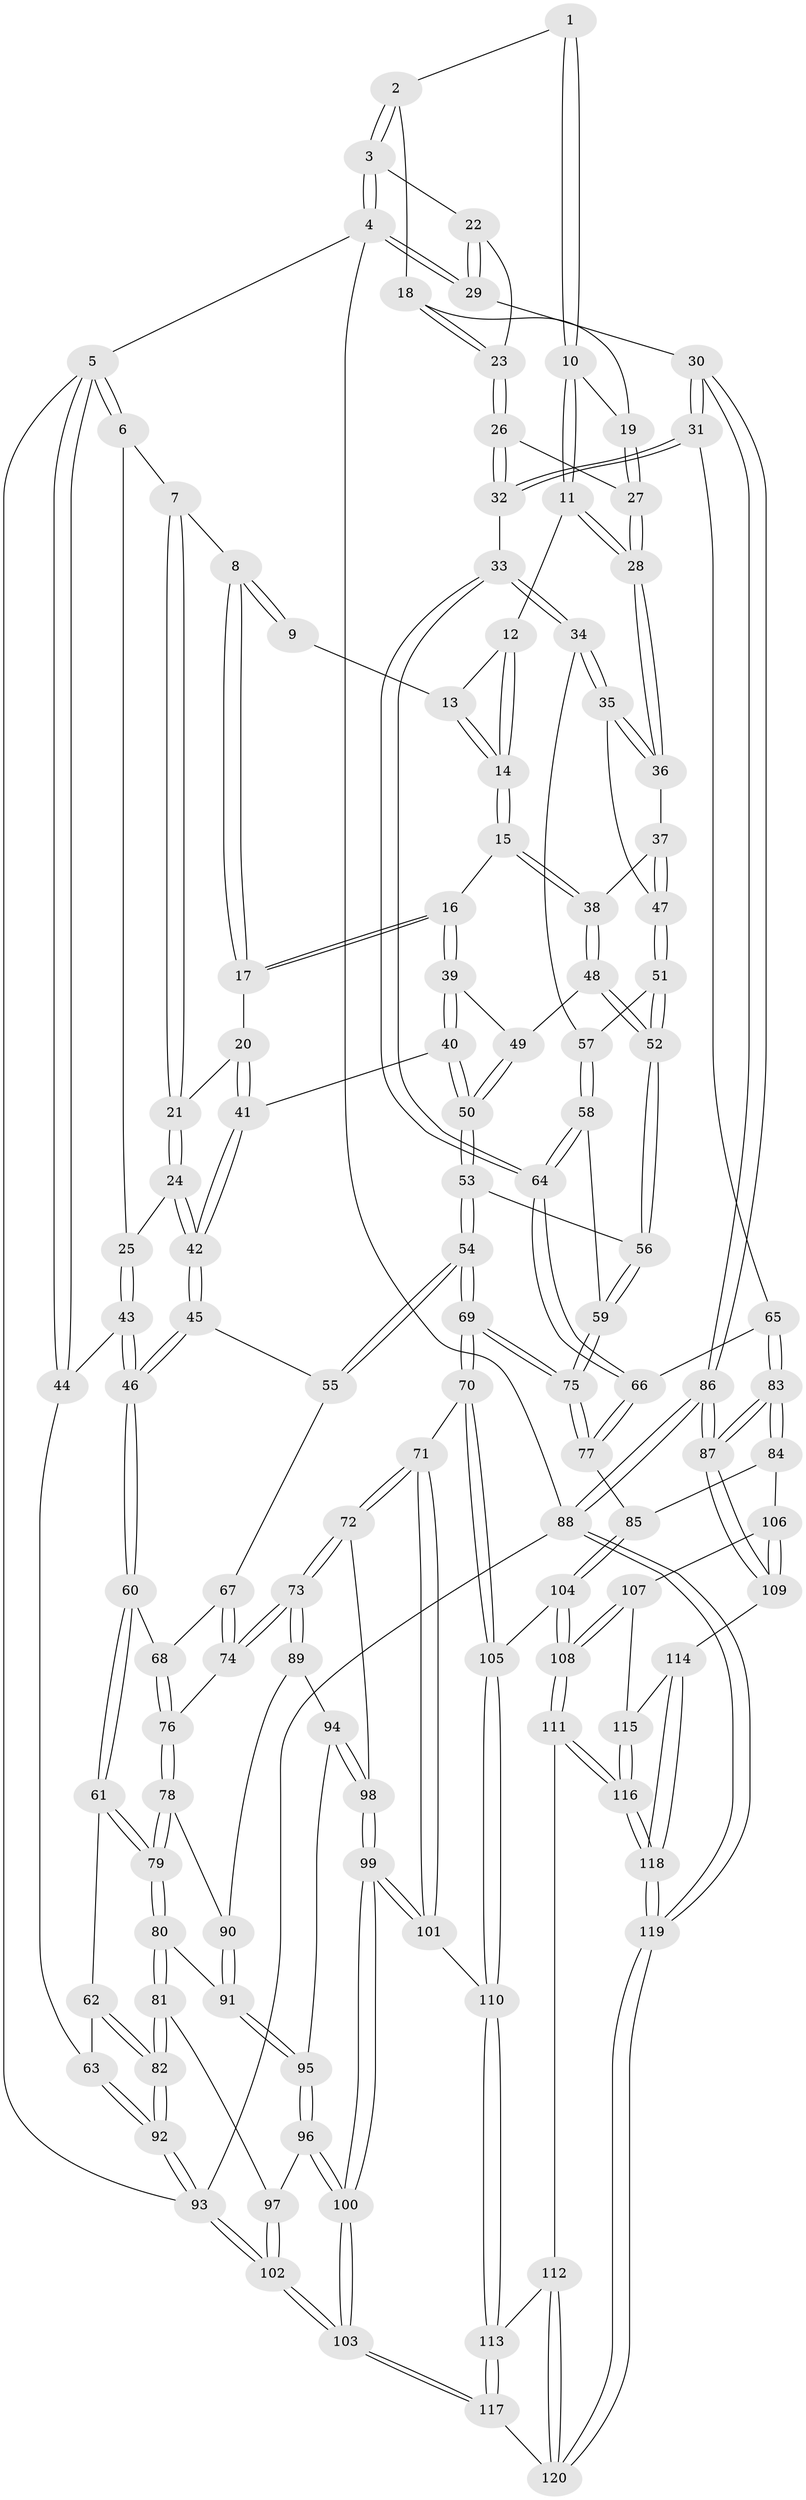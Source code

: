// coarse degree distribution, {2: 0.046511627906976744, 4: 0.11627906976744186, 3: 0.7790697674418605, 5: 0.05813953488372093}
// Generated by graph-tools (version 1.1) at 2025/54/03/04/25 22:54:27]
// undirected, 120 vertices, 297 edges
graph export_dot {
  node [color=gray90,style=filled];
  1 [pos="+0.6246870594268723+0"];
  2 [pos="+1+0"];
  3 [pos="+1+0"];
  4 [pos="+1+0"];
  5 [pos="+0+0"];
  6 [pos="+0+0"];
  7 [pos="+0.3158124572145421+0"];
  8 [pos="+0.46711563728017635+0"];
  9 [pos="+0.5457907804888047+0"];
  10 [pos="+0.7273634976995359+0.06256200371422789"];
  11 [pos="+0.6666511345243091+0.1495007455960133"];
  12 [pos="+0.6432441734270684+0.14797549978498034"];
  13 [pos="+0.5527971872475911+0"];
  14 [pos="+0.5794742168244+0.17173437376137193"];
  15 [pos="+0.5480710004410337+0.18608281010114858"];
  16 [pos="+0.49465703173336834+0.1845883152710819"];
  17 [pos="+0.43500574537291214+0.11652285159621871"];
  18 [pos="+0.8772576400572683+0"];
  19 [pos="+0.7415289543523843+0.06349656451131548"];
  20 [pos="+0.3038922309056809+0.15485344806037016"];
  21 [pos="+0.2749117532769667+0.15928978826124784"];
  22 [pos="+0.9387733551581431+0.10234814148959522"];
  23 [pos="+0.875954052361479+0.09534043828444097"];
  24 [pos="+0.23573883997021583+0.17647591842087884"];
  25 [pos="+0.2355765920013113+0.17647323738726578"];
  26 [pos="+0.860799397496534+0.12463531385876071"];
  27 [pos="+0.8298546769540281+0.12730388359980443"];
  28 [pos="+0.7248492438488098+0.20386906572486693"];
  29 [pos="+1+0.29965598882061195"];
  30 [pos="+1+0.3287993634293978"];
  31 [pos="+1+0.32290819915729735"];
  32 [pos="+0.9417329046809495+0.3135803613703015"];
  33 [pos="+0.8848014030725914+0.33277525317219653"];
  34 [pos="+0.8812188344924898+0.3316726353619825"];
  35 [pos="+0.7858516690478262+0.2815091220314811"];
  36 [pos="+0.7322165159232377+0.2255196864196496"];
  37 [pos="+0.6958437527316251+0.2561351268359832"];
  38 [pos="+0.612823236649262+0.29329916111436766"];
  39 [pos="+0.47615945283344796+0.23914999228880296"];
  40 [pos="+0.4293320779012715+0.30628501419094745"];
  41 [pos="+0.4046142108061825+0.3173821298196861"];
  42 [pos="+0.34405618177128444+0.3582025160235523"];
  43 [pos="+0.1786821444789478+0.20720958020887748"];
  44 [pos="+0+0"];
  45 [pos="+0.3231891935910876+0.4079377753317722"];
  46 [pos="+0.10087237262854896+0.39952170861145175"];
  47 [pos="+0.6614618610271701+0.36506682847814503"];
  48 [pos="+0.6145538573185982+0.3477594050734268"];
  49 [pos="+0.5253694682330167+0.3057913173417916"];
  50 [pos="+0.5351028303705216+0.4353934624200501"];
  51 [pos="+0.6385855266153284+0.3886443913614422"];
  52 [pos="+0.6258628365438199+0.38775885236189794"];
  53 [pos="+0.5429839454647383+0.44877519713007014"];
  54 [pos="+0.5166443474952521+0.507593050275911"];
  55 [pos="+0.3309301569944742+0.4226755718066876"];
  56 [pos="+0.5742236462584086+0.4266692745125263"];
  57 [pos="+0.6712089876520348+0.40756675692045985"];
  58 [pos="+0.7469011861451481+0.505038051515965"];
  59 [pos="+0.7125556265660796+0.5277721836170048"];
  60 [pos="+0.07476943139777983+0.4182475781019182"];
  61 [pos="+0.04837383202838701+0.4290261933284221"];
  62 [pos="+0.02965616618371299+0.4284923117443847"];
  63 [pos="+0+0.411556015723943"];
  64 [pos="+0.8032262942832692+0.5096450023471187"];
  65 [pos="+0.8595849478144686+0.5623118578562256"];
  66 [pos="+0.8204746329749941+0.5381042340360022"];
  67 [pos="+0.32859000590569026+0.4339153943645396"];
  68 [pos="+0.23757215632080791+0.5481918003480434"];
  69 [pos="+0.5371165463549107+0.6486545029592387"];
  70 [pos="+0.5316356039839701+0.6551009432278978"];
  71 [pos="+0.5057318583599996+0.6807278764738788"];
  72 [pos="+0.43731464342217197+0.6615600917381249"];
  73 [pos="+0.4086723208474278+0.645862491652244"];
  74 [pos="+0.3366023082898402+0.5882579030776484"];
  75 [pos="+0.5462711131533751+0.6476826669048484"];
  76 [pos="+0.25177953033697126+0.5883793599038698"];
  77 [pos="+0.7333997668187361+0.6974502809158711"];
  78 [pos="+0.231338048980286+0.6129155843543312"];
  79 [pos="+0.12915485841437027+0.6273413425695672"];
  80 [pos="+0.123850067387031+0.6462063500782007"];
  81 [pos="+0.0779349186993513+0.7033130463378539"];
  82 [pos="+0.030362906004118763+0.7292727361927098"];
  83 [pos="+1+0.6663286799453596"];
  84 [pos="+0.8105644639379967+0.7285235654457651"];
  85 [pos="+0.7524945663770312+0.7160845220158129"];
  86 [pos="+1+0.6927673279300162"];
  87 [pos="+1+0.6993874298499099"];
  88 [pos="+1+1"];
  89 [pos="+0.2556705348248841+0.6721839700320336"];
  90 [pos="+0.2343970093331029+0.6229570054940126"];
  91 [pos="+0.19436417644526058+0.705053757030502"];
  92 [pos="+0+0.9934265789292284"];
  93 [pos="+0+1"];
  94 [pos="+0.24957085050805583+0.7141094473990974"];
  95 [pos="+0.2107756918229896+0.724549035687915"];
  96 [pos="+0.20833474160055568+0.7289138483019078"];
  97 [pos="+0.16831296635028467+0.7652956931904906"];
  98 [pos="+0.27421303879718656+0.7313004604116758"];
  99 [pos="+0.31204041024147644+0.9194223513963563"];
  100 [pos="+0.29936086984878724+0.9456738307030795"];
  101 [pos="+0.5048952060305107+0.6855755536684233"];
  102 [pos="+0.16657509479805016+1"];
  103 [pos="+0.19697237311279642+1"];
  104 [pos="+0.7229316212711048+0.835082792545882"];
  105 [pos="+0.7079131495668325+0.8317415745477115"];
  106 [pos="+0.8233875835002774+0.7965168576046577"];
  107 [pos="+0.8048146469300502+0.8522064677372578"];
  108 [pos="+0.7383056531491115+0.8662918627440704"];
  109 [pos="+0.9509231552546084+0.8501598081155906"];
  110 [pos="+0.5696165006342262+0.845125716042068"];
  111 [pos="+0.7256042936816276+0.9143361816979577"];
  112 [pos="+0.719727171260247+0.9182858970022855"];
  113 [pos="+0.5780185505800592+0.9544339632587615"];
  114 [pos="+0.917110251913344+0.8864036799327475"];
  115 [pos="+0.8504131328566104+0.8816477666937838"];
  116 [pos="+0.7920229589361716+0.9562595607132763"];
  117 [pos="+0.4635192272465793+1"];
  118 [pos="+0.8880935883588651+1"];
  119 [pos="+0.9274406226698353+1"];
  120 [pos="+0.7314972531085427+1"];
  1 -- 2;
  1 -- 10;
  1 -- 10;
  2 -- 3;
  2 -- 3;
  2 -- 18;
  3 -- 4;
  3 -- 4;
  3 -- 22;
  4 -- 5;
  4 -- 29;
  4 -- 29;
  4 -- 88;
  5 -- 6;
  5 -- 6;
  5 -- 44;
  5 -- 44;
  5 -- 93;
  6 -- 7;
  6 -- 25;
  7 -- 8;
  7 -- 21;
  7 -- 21;
  8 -- 9;
  8 -- 9;
  8 -- 17;
  8 -- 17;
  9 -- 13;
  10 -- 11;
  10 -- 11;
  10 -- 19;
  11 -- 12;
  11 -- 28;
  11 -- 28;
  12 -- 13;
  12 -- 14;
  12 -- 14;
  13 -- 14;
  13 -- 14;
  14 -- 15;
  14 -- 15;
  15 -- 16;
  15 -- 38;
  15 -- 38;
  16 -- 17;
  16 -- 17;
  16 -- 39;
  16 -- 39;
  17 -- 20;
  18 -- 19;
  18 -- 23;
  18 -- 23;
  19 -- 27;
  19 -- 27;
  20 -- 21;
  20 -- 41;
  20 -- 41;
  21 -- 24;
  21 -- 24;
  22 -- 23;
  22 -- 29;
  22 -- 29;
  23 -- 26;
  23 -- 26;
  24 -- 25;
  24 -- 42;
  24 -- 42;
  25 -- 43;
  25 -- 43;
  26 -- 27;
  26 -- 32;
  26 -- 32;
  27 -- 28;
  27 -- 28;
  28 -- 36;
  28 -- 36;
  29 -- 30;
  30 -- 31;
  30 -- 31;
  30 -- 86;
  30 -- 86;
  31 -- 32;
  31 -- 32;
  31 -- 65;
  32 -- 33;
  33 -- 34;
  33 -- 34;
  33 -- 64;
  33 -- 64;
  34 -- 35;
  34 -- 35;
  34 -- 57;
  35 -- 36;
  35 -- 36;
  35 -- 47;
  36 -- 37;
  37 -- 38;
  37 -- 47;
  37 -- 47;
  38 -- 48;
  38 -- 48;
  39 -- 40;
  39 -- 40;
  39 -- 49;
  40 -- 41;
  40 -- 50;
  40 -- 50;
  41 -- 42;
  41 -- 42;
  42 -- 45;
  42 -- 45;
  43 -- 44;
  43 -- 46;
  43 -- 46;
  44 -- 63;
  45 -- 46;
  45 -- 46;
  45 -- 55;
  46 -- 60;
  46 -- 60;
  47 -- 51;
  47 -- 51;
  48 -- 49;
  48 -- 52;
  48 -- 52;
  49 -- 50;
  49 -- 50;
  50 -- 53;
  50 -- 53;
  51 -- 52;
  51 -- 52;
  51 -- 57;
  52 -- 56;
  52 -- 56;
  53 -- 54;
  53 -- 54;
  53 -- 56;
  54 -- 55;
  54 -- 55;
  54 -- 69;
  54 -- 69;
  55 -- 67;
  56 -- 59;
  56 -- 59;
  57 -- 58;
  57 -- 58;
  58 -- 59;
  58 -- 64;
  58 -- 64;
  59 -- 75;
  59 -- 75;
  60 -- 61;
  60 -- 61;
  60 -- 68;
  61 -- 62;
  61 -- 79;
  61 -- 79;
  62 -- 63;
  62 -- 82;
  62 -- 82;
  63 -- 92;
  63 -- 92;
  64 -- 66;
  64 -- 66;
  65 -- 66;
  65 -- 83;
  65 -- 83;
  66 -- 77;
  66 -- 77;
  67 -- 68;
  67 -- 74;
  67 -- 74;
  68 -- 76;
  68 -- 76;
  69 -- 70;
  69 -- 70;
  69 -- 75;
  69 -- 75;
  70 -- 71;
  70 -- 105;
  70 -- 105;
  71 -- 72;
  71 -- 72;
  71 -- 101;
  71 -- 101;
  72 -- 73;
  72 -- 73;
  72 -- 98;
  73 -- 74;
  73 -- 74;
  73 -- 89;
  73 -- 89;
  74 -- 76;
  75 -- 77;
  75 -- 77;
  76 -- 78;
  76 -- 78;
  77 -- 85;
  78 -- 79;
  78 -- 79;
  78 -- 90;
  79 -- 80;
  79 -- 80;
  80 -- 81;
  80 -- 81;
  80 -- 91;
  81 -- 82;
  81 -- 82;
  81 -- 97;
  82 -- 92;
  82 -- 92;
  83 -- 84;
  83 -- 84;
  83 -- 87;
  83 -- 87;
  84 -- 85;
  84 -- 106;
  85 -- 104;
  85 -- 104;
  86 -- 87;
  86 -- 87;
  86 -- 88;
  86 -- 88;
  87 -- 109;
  87 -- 109;
  88 -- 119;
  88 -- 119;
  88 -- 93;
  89 -- 90;
  89 -- 94;
  90 -- 91;
  90 -- 91;
  91 -- 95;
  91 -- 95;
  92 -- 93;
  92 -- 93;
  93 -- 102;
  93 -- 102;
  94 -- 95;
  94 -- 98;
  94 -- 98;
  95 -- 96;
  95 -- 96;
  96 -- 97;
  96 -- 100;
  96 -- 100;
  97 -- 102;
  97 -- 102;
  98 -- 99;
  98 -- 99;
  99 -- 100;
  99 -- 100;
  99 -- 101;
  99 -- 101;
  100 -- 103;
  100 -- 103;
  101 -- 110;
  102 -- 103;
  102 -- 103;
  103 -- 117;
  103 -- 117;
  104 -- 105;
  104 -- 108;
  104 -- 108;
  105 -- 110;
  105 -- 110;
  106 -- 107;
  106 -- 109;
  106 -- 109;
  107 -- 108;
  107 -- 108;
  107 -- 115;
  108 -- 111;
  108 -- 111;
  109 -- 114;
  110 -- 113;
  110 -- 113;
  111 -- 112;
  111 -- 116;
  111 -- 116;
  112 -- 113;
  112 -- 120;
  112 -- 120;
  113 -- 117;
  113 -- 117;
  114 -- 115;
  114 -- 118;
  114 -- 118;
  115 -- 116;
  115 -- 116;
  116 -- 118;
  116 -- 118;
  117 -- 120;
  118 -- 119;
  118 -- 119;
  119 -- 120;
  119 -- 120;
}
